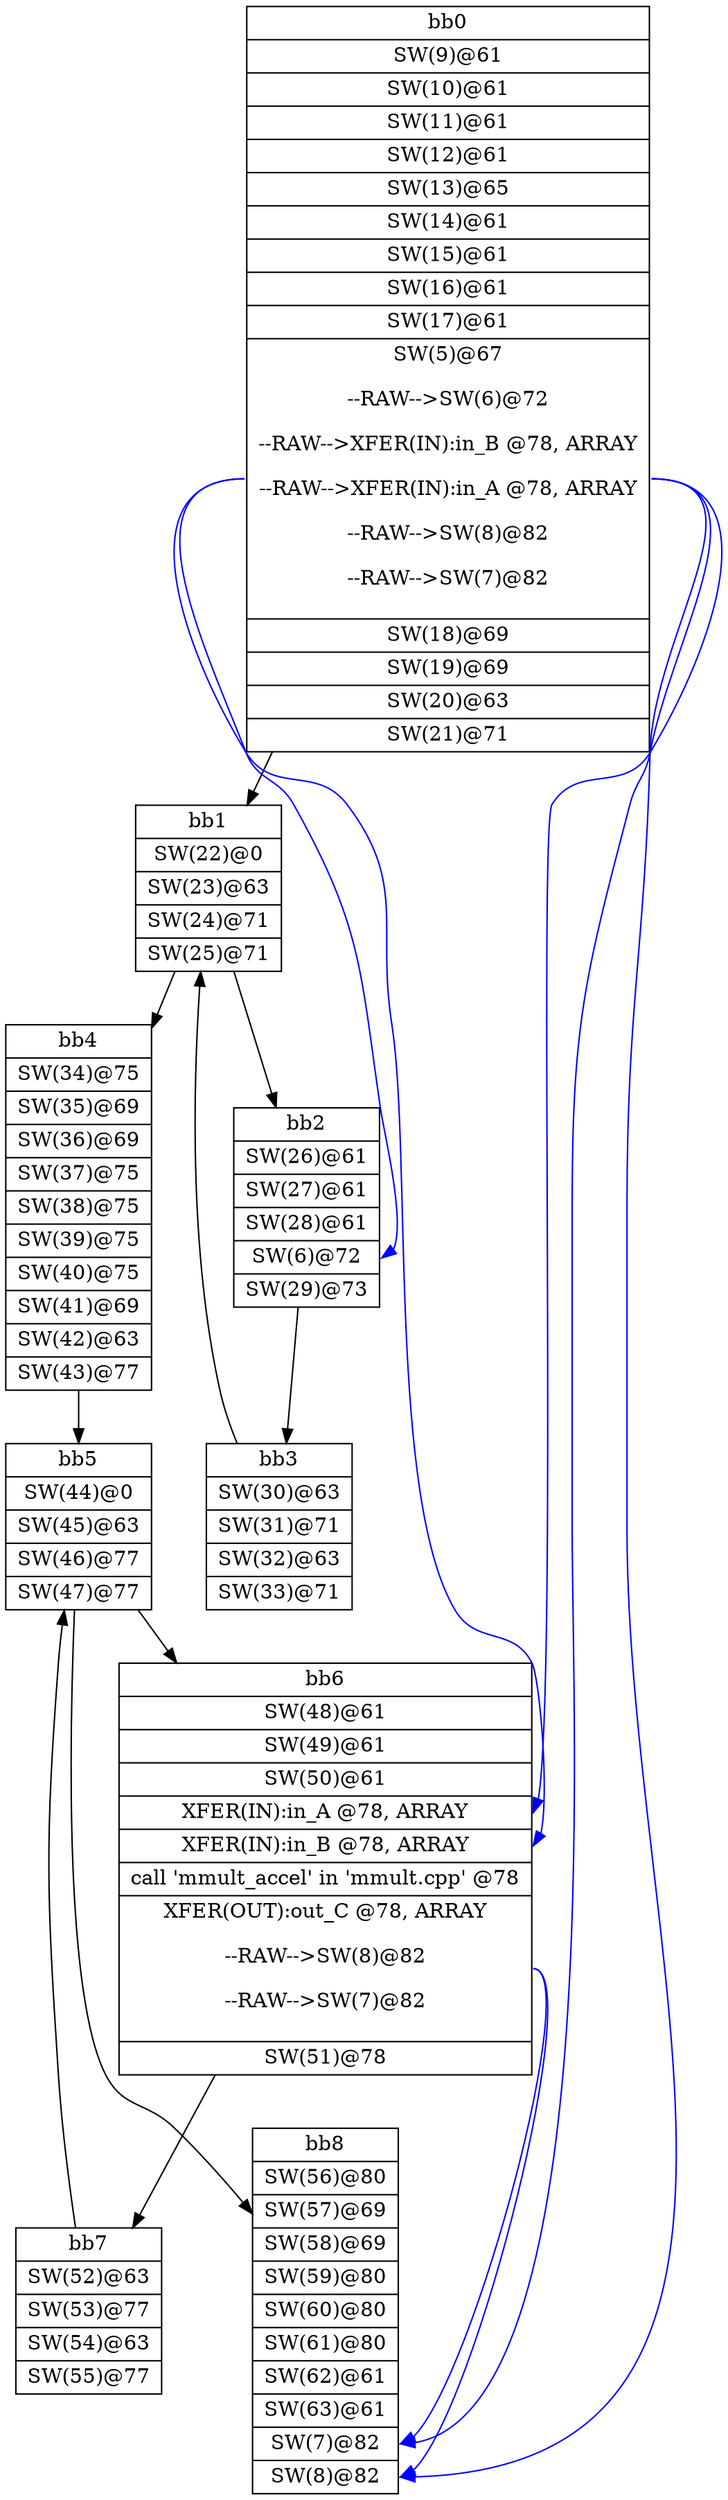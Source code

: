 digraph CDFG {
node [shape=record];
bb0 [shape=record, label = "{bb0|<x0x2d63f60>SW(9)@61\n|<x0x2d641c0>SW(10)@61\n|<x0x2d643e0>SW(11)@61\n|<x0x2d64600>SW(12)@61\n|<x0x2d64820>SW(13)@65\n|<x0x2d6b650>SW(14)@61\n|<x0x2d6b860>SW(15)@61\n|<x0x2d6ba70>SW(16)@61\n|<x0x2d6bc80>SW(17)@61\n|<x0x2d67590>SW(5)@67\n\n--RAW--\>SW(6)@72\n\n--RAW--\>XFER(IN):in_B @78, ARRAY\n\n--RAW--\>XFER(IN):in_A @78, ARRAY\n\n--RAW--\>SW(8)@82\n\n--RAW--\>SW(7)@82\n\n|<x0x2d6beb0>SW(18)@69\n|<x0x2d6c0a0>SW(19)@69\n|<x0x2d6c2b0>SW(20)@63\n|<x0x2d6c4c0>SW(21)@71\n}"];
bb1 [shape=record, label = "{bb1|<x0x2d6c800>SW(22)@0\n|<x0x2d6c9b0>SW(23)@63\n|<x0x2d6cbc0>SW(24)@71\n|<x0x2d6cdb0>SW(25)@71\n}"];
bb2 [shape=record, label = "{bb2|<x0x2d6c720>SW(26)@61\n|<x0x2d6d340>SW(27)@61\n|<x0x2d6d550>SW(28)@61\n|<x0x2d6a710>SW(6)@72\n|<x0x2d6d780>SW(29)@73\n}"];
bb3 [shape=record, label = "{bb3|<x0x2d6da60>SW(30)@63\n|<x0x2d6dcb0>SW(31)@71\n|<x0x2d6dea0>SW(32)@63\n|<x0x2d6e0b0>SW(33)@71\n}"];
bb4 [shape=record, label = "{bb4|<x0x2d6e460>SW(34)@75\n|<x0x2d6e670>SW(35)@69\n|<x0x2d6e880>SW(36)@69\n|<x0x2d6ea90>SW(37)@75\n|<x0x2d6ec70>SW(38)@75\n|<x0x2d6ee60>SW(39)@75\n|<x0x2d6f0b0>SW(40)@75\n|<x0x2d6f2a0>SW(41)@69\n|<x0x2d6f4b0>SW(42)@63\n|<x0x2d6f6c0>SW(43)@77\n}"];
bb5 [shape=record, label = "{bb5|<x0x2d6f9a0>SW(44)@0\n|<x0x2d6fb90>SW(45)@63\n|<x0x2d6fda0>SW(46)@77\n|<x0x2d6ffb0>SW(47)@77\n}"];
bb6 [shape=record, label = "{bb6|<x0x2d702a0>SW(48)@61\n|<x0x2d704f0>SW(49)@61\n|<x0x2d70700>SW(50)@61\n|<x0x2d72d30>XFER(IN):in_A @78, ARRAY\n|<x0x2d72df0>XFER(IN):in_B @78, ARRAY\n|<x0x2d5e360>call 'mmult_accel' in 'mmult.cpp' @78\n|<x0x2d72ed0>XFER(OUT):out_C @78, ARRAY\n\n--RAW--\>SW(8)@82\n\n--RAW--\>SW(7)@82\n\n|<x0x2d70930>SW(51)@78\n}"];
bb7 [shape=record, label = "{bb7|<x0x2d70c10>SW(52)@63\n|<x0x2d70e60>SW(53)@77\n|<x0x2d71050>SW(54)@63\n|<x0x2d71260>SW(55)@77\n}"];
bb8 [shape=record, label = "{bb8|<x0x2d6e390>SW(56)@80\n|<x0x2d718b0>SW(57)@69\n|<x0x2d71ac0>SW(58)@69\n|<x0x2d71cd0>SW(59)@80\n|<x0x2d71ec0>SW(60)@80\n|<x0x2d720b0>SW(61)@80\n|<x0x2d72300>SW(62)@61\n|<x0x2d72510>SW(63)@61\n|<x0x2d628d0>SW(7)@82\n|<x0x2d64cb0>SW(8)@82\n}"];
bb0 -> bb1
bb1 -> bb2
bb1 -> bb4
bb2 -> bb3
bb3 -> bb1
bb4 -> bb5
bb5 -> bb6
bb5 -> bb8
bb6 -> bb7
bb7 -> bb5
bb0:x0x2d67590 -> bb2:x0x2d6a710[color=blue]
bb0:x0x2d67590 -> bb6:x0x2d72df0[color=blue]
bb0:x0x2d67590 -> bb6:x0x2d72d30[color=blue]
bb0:x0x2d67590 -> bb8:x0x2d64cb0[color=blue]
bb0:x0x2d67590 -> bb8:x0x2d628d0[color=blue]
bb6:x0x2d72ed0 -> bb8:x0x2d64cb0[color=blue]
bb6:x0x2d72ed0 -> bb8:x0x2d628d0[color=blue]
}
